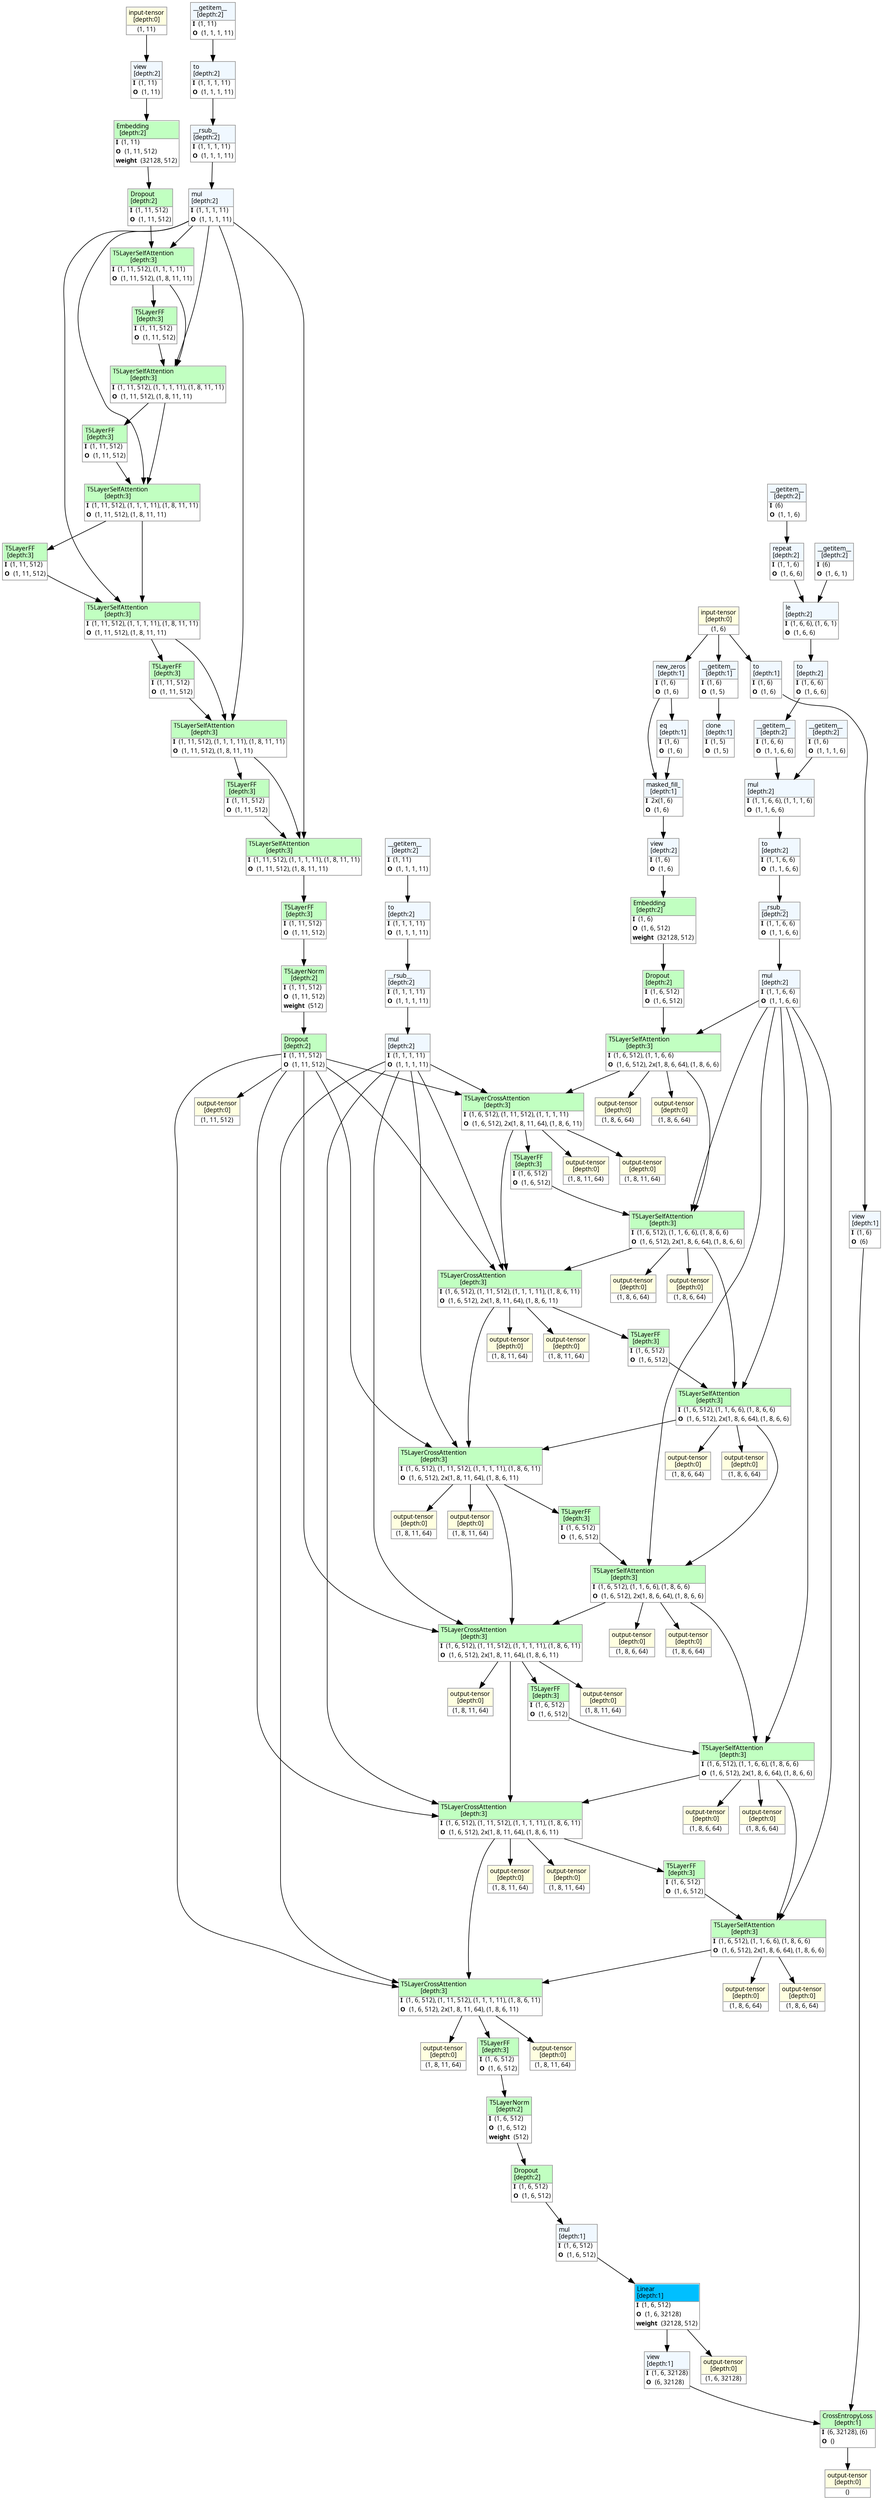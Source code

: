 strict digraph model {
	graph [ordering=in rankdir=TB size="70.2,70.2"]
	node [align=left color="#909090" fillcolor="#ffffff90" fontname="Linux libertine" fontsize=10 height=0.2 margin=0 ranksep=0.1 shape=plaintext style=filled]
	edge [fontsize=10]
	0 [label=<
                    <TABLE BORDER="1" CELLBORDER="0"
                    CELLSPACING="0" CELLPADDING="2">
                        <TR>
                            <TD BGCOLOR="lightyellow" ALIGN="LEFT"
                            BORDER="1" SIDES="B"
                            >input-tensor<BR ALIGN="LEFT"/>[depth:0]</TD>
                        </TR>
                        <TR>
                            <TD>(1, 11)</TD>
                        </TR>
                        
                    </TABLE>>]
	1 [label=<
                    <TABLE BORDER="1" CELLBORDER="0"
                    CELLSPACING="0" CELLPADDING="2">
                        <TR>
                            <TD BGCOLOR="lightyellow" ALIGN="LEFT"
                            BORDER="1" SIDES="B"
                            >input-tensor<BR ALIGN="LEFT"/>[depth:0]</TD>
                        </TR>
                        <TR>
                            <TD>(1, 6)</TD>
                        </TR>
                        
                    </TABLE>>]
	2 [label=<
                    <TABLE BORDER="1" CELLBORDER="0"
                    CELLSPACING="0" CELLPADDING="2">
                        <TR>
                            <TD BGCOLOR="aliceblue" ALIGN="LEFT"
                            BORDER="1" SIDES="B"
                            >view<BR ALIGN="LEFT"/>[depth:2]</TD>
                        </TR>
                        <TR>
                            <TD ALIGN="LEFT"><B>I</B> (1, 11)</TD>
                        </TR>
                        <TR>
                            <TD ALIGN="LEFT"><B>O</B> (1, 11)</TD>
                        </TR>
                        
                    </TABLE>>]
	3 [label=<
                    <TABLE BORDER="1" CELLBORDER="0"
                    CELLSPACING="0" CELLPADDING="2">
                        <TR>
                            <TD BGCOLOR="darkseagreen1" ALIGN="LEFT"
                            BORDER="1" SIDES="B"
                            >Embedding<BR ALIGN="LEFT"/>[depth:2]</TD>
                        </TR>
                        <TR>
                            <TD ALIGN="LEFT"><B>I</B> (1, 11)</TD>
                        </TR>
                        <TR>
                            <TD ALIGN="LEFT"><B>O</B> (1, 11, 512)</TD>
                        </TR>
                                        <TR>
                    <TD ALIGN="LEFT"><B>weight</B> (32128, 512)</TD>
                </TR>
                    </TABLE>>]
	4 [label=<
                    <TABLE BORDER="1" CELLBORDER="0"
                    CELLSPACING="0" CELLPADDING="2">
                        <TR>
                            <TD BGCOLOR="aliceblue" ALIGN="LEFT"
                            BORDER="1" SIDES="B"
                            >__getitem__<BR ALIGN="LEFT"/>[depth:2]</TD>
                        </TR>
                        <TR>
                            <TD ALIGN="LEFT"><B>I</B> (1, 11)</TD>
                        </TR>
                        <TR>
                            <TD ALIGN="LEFT"><B>O</B> (1, 1, 1, 11)</TD>
                        </TR>
                        
                    </TABLE>>]
	5 [label=<
                    <TABLE BORDER="1" CELLBORDER="0"
                    CELLSPACING="0" CELLPADDING="2">
                        <TR>
                            <TD BGCOLOR="aliceblue" ALIGN="LEFT"
                            BORDER="1" SIDES="B"
                            >to<BR ALIGN="LEFT"/>[depth:2]</TD>
                        </TR>
                        <TR>
                            <TD ALIGN="LEFT"><B>I</B> (1, 1, 1, 11)</TD>
                        </TR>
                        <TR>
                            <TD ALIGN="LEFT"><B>O</B> (1, 1, 1, 11)</TD>
                        </TR>
                        
                    </TABLE>>]
	6 [label=<
                    <TABLE BORDER="1" CELLBORDER="0"
                    CELLSPACING="0" CELLPADDING="2">
                        <TR>
                            <TD BGCOLOR="aliceblue" ALIGN="LEFT"
                            BORDER="1" SIDES="B"
                            >__rsub__<BR ALIGN="LEFT"/>[depth:2]</TD>
                        </TR>
                        <TR>
                            <TD ALIGN="LEFT"><B>I</B> (1, 1, 1, 11)</TD>
                        </TR>
                        <TR>
                            <TD ALIGN="LEFT"><B>O</B> (1, 1, 1, 11)</TD>
                        </TR>
                        
                    </TABLE>>]
	7 [label=<
                    <TABLE BORDER="1" CELLBORDER="0"
                    CELLSPACING="0" CELLPADDING="2">
                        <TR>
                            <TD BGCOLOR="aliceblue" ALIGN="LEFT"
                            BORDER="1" SIDES="B"
                            >mul<BR ALIGN="LEFT"/>[depth:2]</TD>
                        </TR>
                        <TR>
                            <TD ALIGN="LEFT"><B>I</B> (1, 1, 1, 11)</TD>
                        </TR>
                        <TR>
                            <TD ALIGN="LEFT"><B>O</B> (1, 1, 1, 11)</TD>
                        </TR>
                        
                    </TABLE>>]
	8 [label=<
                    <TABLE BORDER="1" CELLBORDER="0"
                    CELLSPACING="0" CELLPADDING="2">
                        <TR>
                            <TD BGCOLOR="darkseagreen1" ALIGN="LEFT"
                            BORDER="1" SIDES="B"
                            >Dropout<BR ALIGN="LEFT"/>[depth:2]</TD>
                        </TR>
                        <TR>
                            <TD ALIGN="LEFT"><B>I</B> (1, 11, 512)</TD>
                        </TR>
                        <TR>
                            <TD ALIGN="LEFT"><B>O</B> (1, 11, 512)</TD>
                        </TR>
                        
                    </TABLE>>]
	9 [label=<
                    <TABLE BORDER="1" CELLBORDER="0"
                    CELLSPACING="0" CELLPADDING="2">
                        <TR>
                            <TD BGCOLOR="darkseagreen1" ALIGN="LEFT"
                            BORDER="1" SIDES="B"
                            >T5LayerSelfAttention<BR ALIGN="LEFT"/>[depth:3]</TD>
                        </TR>
                        <TR>
                            <TD ALIGN="LEFT"><B>I</B> (1, 11, 512), (1, 1, 1, 11)</TD>
                        </TR>
                        <TR>
                            <TD ALIGN="LEFT"><B>O</B> (1, 11, 512), (1, 8, 11, 11)</TD>
                        </TR>
                        
                    </TABLE>>]
	10 [label=<
                    <TABLE BORDER="1" CELLBORDER="0"
                    CELLSPACING="0" CELLPADDING="2">
                        <TR>
                            <TD BGCOLOR="darkseagreen1" ALIGN="LEFT"
                            BORDER="1" SIDES="B"
                            >T5LayerFF<BR ALIGN="LEFT"/>[depth:3]</TD>
                        </TR>
                        <TR>
                            <TD ALIGN="LEFT"><B>I</B> (1, 11, 512)</TD>
                        </TR>
                        <TR>
                            <TD ALIGN="LEFT"><B>O</B> (1, 11, 512)</TD>
                        </TR>
                        
                    </TABLE>>]
	11 [label=<
                    <TABLE BORDER="1" CELLBORDER="0"
                    CELLSPACING="0" CELLPADDING="2">
                        <TR>
                            <TD BGCOLOR="darkseagreen1" ALIGN="LEFT"
                            BORDER="1" SIDES="B"
                            >T5LayerSelfAttention<BR ALIGN="LEFT"/>[depth:3]</TD>
                        </TR>
                        <TR>
                            <TD ALIGN="LEFT"><B>I</B> (1, 11, 512), (1, 1, 1, 11), (1, 8, 11, 11)</TD>
                        </TR>
                        <TR>
                            <TD ALIGN="LEFT"><B>O</B> (1, 11, 512), (1, 8, 11, 11)</TD>
                        </TR>
                        
                    </TABLE>>]
	12 [label=<
                    <TABLE BORDER="1" CELLBORDER="0"
                    CELLSPACING="0" CELLPADDING="2">
                        <TR>
                            <TD BGCOLOR="darkseagreen1" ALIGN="LEFT"
                            BORDER="1" SIDES="B"
                            >T5LayerFF<BR ALIGN="LEFT"/>[depth:3]</TD>
                        </TR>
                        <TR>
                            <TD ALIGN="LEFT"><B>I</B> (1, 11, 512)</TD>
                        </TR>
                        <TR>
                            <TD ALIGN="LEFT"><B>O</B> (1, 11, 512)</TD>
                        </TR>
                        
                    </TABLE>>]
	13 [label=<
                    <TABLE BORDER="1" CELLBORDER="0"
                    CELLSPACING="0" CELLPADDING="2">
                        <TR>
                            <TD BGCOLOR="darkseagreen1" ALIGN="LEFT"
                            BORDER="1" SIDES="B"
                            >T5LayerSelfAttention<BR ALIGN="LEFT"/>[depth:3]</TD>
                        </TR>
                        <TR>
                            <TD ALIGN="LEFT"><B>I</B> (1, 11, 512), (1, 1, 1, 11), (1, 8, 11, 11)</TD>
                        </TR>
                        <TR>
                            <TD ALIGN="LEFT"><B>O</B> (1, 11, 512), (1, 8, 11, 11)</TD>
                        </TR>
                        
                    </TABLE>>]
	14 [label=<
                    <TABLE BORDER="1" CELLBORDER="0"
                    CELLSPACING="0" CELLPADDING="2">
                        <TR>
                            <TD BGCOLOR="darkseagreen1" ALIGN="LEFT"
                            BORDER="1" SIDES="B"
                            >T5LayerFF<BR ALIGN="LEFT"/>[depth:3]</TD>
                        </TR>
                        <TR>
                            <TD ALIGN="LEFT"><B>I</B> (1, 11, 512)</TD>
                        </TR>
                        <TR>
                            <TD ALIGN="LEFT"><B>O</B> (1, 11, 512)</TD>
                        </TR>
                        
                    </TABLE>>]
	15 [label=<
                    <TABLE BORDER="1" CELLBORDER="0"
                    CELLSPACING="0" CELLPADDING="2">
                        <TR>
                            <TD BGCOLOR="darkseagreen1" ALIGN="LEFT"
                            BORDER="1" SIDES="B"
                            >T5LayerSelfAttention<BR ALIGN="LEFT"/>[depth:3]</TD>
                        </TR>
                        <TR>
                            <TD ALIGN="LEFT"><B>I</B> (1, 11, 512), (1, 1, 1, 11), (1, 8, 11, 11)</TD>
                        </TR>
                        <TR>
                            <TD ALIGN="LEFT"><B>O</B> (1, 11, 512), (1, 8, 11, 11)</TD>
                        </TR>
                        
                    </TABLE>>]
	16 [label=<
                    <TABLE BORDER="1" CELLBORDER="0"
                    CELLSPACING="0" CELLPADDING="2">
                        <TR>
                            <TD BGCOLOR="darkseagreen1" ALIGN="LEFT"
                            BORDER="1" SIDES="B"
                            >T5LayerFF<BR ALIGN="LEFT"/>[depth:3]</TD>
                        </TR>
                        <TR>
                            <TD ALIGN="LEFT"><B>I</B> (1, 11, 512)</TD>
                        </TR>
                        <TR>
                            <TD ALIGN="LEFT"><B>O</B> (1, 11, 512)</TD>
                        </TR>
                        
                    </TABLE>>]
	17 [label=<
                    <TABLE BORDER="1" CELLBORDER="0"
                    CELLSPACING="0" CELLPADDING="2">
                        <TR>
                            <TD BGCOLOR="darkseagreen1" ALIGN="LEFT"
                            BORDER="1" SIDES="B"
                            >T5LayerSelfAttention<BR ALIGN="LEFT"/>[depth:3]</TD>
                        </TR>
                        <TR>
                            <TD ALIGN="LEFT"><B>I</B> (1, 11, 512), (1, 1, 1, 11), (1, 8, 11, 11)</TD>
                        </TR>
                        <TR>
                            <TD ALIGN="LEFT"><B>O</B> (1, 11, 512), (1, 8, 11, 11)</TD>
                        </TR>
                        
                    </TABLE>>]
	18 [label=<
                    <TABLE BORDER="1" CELLBORDER="0"
                    CELLSPACING="0" CELLPADDING="2">
                        <TR>
                            <TD BGCOLOR="darkseagreen1" ALIGN="LEFT"
                            BORDER="1" SIDES="B"
                            >T5LayerFF<BR ALIGN="LEFT"/>[depth:3]</TD>
                        </TR>
                        <TR>
                            <TD ALIGN="LEFT"><B>I</B> (1, 11, 512)</TD>
                        </TR>
                        <TR>
                            <TD ALIGN="LEFT"><B>O</B> (1, 11, 512)</TD>
                        </TR>
                        
                    </TABLE>>]
	19 [label=<
                    <TABLE BORDER="1" CELLBORDER="0"
                    CELLSPACING="0" CELLPADDING="2">
                        <TR>
                            <TD BGCOLOR="darkseagreen1" ALIGN="LEFT"
                            BORDER="1" SIDES="B"
                            >T5LayerSelfAttention<BR ALIGN="LEFT"/>[depth:3]</TD>
                        </TR>
                        <TR>
                            <TD ALIGN="LEFT"><B>I</B> (1, 11, 512), (1, 1, 1, 11), (1, 8, 11, 11)</TD>
                        </TR>
                        <TR>
                            <TD ALIGN="LEFT"><B>O</B> (1, 11, 512), (1, 8, 11, 11)</TD>
                        </TR>
                        
                    </TABLE>>]
	20 [label=<
                    <TABLE BORDER="1" CELLBORDER="0"
                    CELLSPACING="0" CELLPADDING="2">
                        <TR>
                            <TD BGCOLOR="darkseagreen1" ALIGN="LEFT"
                            BORDER="1" SIDES="B"
                            >T5LayerFF<BR ALIGN="LEFT"/>[depth:3]</TD>
                        </TR>
                        <TR>
                            <TD ALIGN="LEFT"><B>I</B> (1, 11, 512)</TD>
                        </TR>
                        <TR>
                            <TD ALIGN="LEFT"><B>O</B> (1, 11, 512)</TD>
                        </TR>
                        
                    </TABLE>>]
	21 [label=<
                    <TABLE BORDER="1" CELLBORDER="0"
                    CELLSPACING="0" CELLPADDING="2">
                        <TR>
                            <TD BGCOLOR="darkseagreen1" ALIGN="LEFT"
                            BORDER="1" SIDES="B"
                            >T5LayerNorm<BR ALIGN="LEFT"/>[depth:2]</TD>
                        </TR>
                        <TR>
                            <TD ALIGN="LEFT"><B>I</B> (1, 11, 512)</TD>
                        </TR>
                        <TR>
                            <TD ALIGN="LEFT"><B>O</B> (1, 11, 512)</TD>
                        </TR>
                                        <TR>
                    <TD ALIGN="LEFT"><B>weight</B> (512)</TD>
                </TR>
                    </TABLE>>]
	22 [label=<
                    <TABLE BORDER="1" CELLBORDER="0"
                    CELLSPACING="0" CELLPADDING="2">
                        <TR>
                            <TD BGCOLOR="darkseagreen1" ALIGN="LEFT"
                            BORDER="1" SIDES="B"
                            >Dropout<BR ALIGN="LEFT"/>[depth:2]</TD>
                        </TR>
                        <TR>
                            <TD ALIGN="LEFT"><B>I</B> (1, 11, 512)</TD>
                        </TR>
                        <TR>
                            <TD ALIGN="LEFT"><B>O</B> (1, 11, 512)</TD>
                        </TR>
                        
                    </TABLE>>]
	23 [label=<
                    <TABLE BORDER="1" CELLBORDER="0"
                    CELLSPACING="0" CELLPADDING="2">
                        <TR>
                            <TD BGCOLOR="aliceblue" ALIGN="LEFT"
                            BORDER="1" SIDES="B"
                            >new_zeros<BR ALIGN="LEFT"/>[depth:1]</TD>
                        </TR>
                        <TR>
                            <TD ALIGN="LEFT"><B>I</B> (1, 6)</TD>
                        </TR>
                        <TR>
                            <TD ALIGN="LEFT"><B>O</B> (1, 6)</TD>
                        </TR>
                        
                    </TABLE>>]
	24 [label=<
                    <TABLE BORDER="1" CELLBORDER="0"
                    CELLSPACING="0" CELLPADDING="2">
                        <TR>
                            <TD BGCOLOR="aliceblue" ALIGN="LEFT"
                            BORDER="1" SIDES="B"
                            >__getitem__<BR ALIGN="LEFT"/>[depth:1]</TD>
                        </TR>
                        <TR>
                            <TD ALIGN="LEFT"><B>I</B> (1, 6)</TD>
                        </TR>
                        <TR>
                            <TD ALIGN="LEFT"><B>O</B> (1, 5)</TD>
                        </TR>
                        
                    </TABLE>>]
	25 [label=<
                    <TABLE BORDER="1" CELLBORDER="0"
                    CELLSPACING="0" CELLPADDING="2">
                        <TR>
                            <TD BGCOLOR="aliceblue" ALIGN="LEFT"
                            BORDER="1" SIDES="B"
                            >clone<BR ALIGN="LEFT"/>[depth:1]</TD>
                        </TR>
                        <TR>
                            <TD ALIGN="LEFT"><B>I</B> (1, 5)</TD>
                        </TR>
                        <TR>
                            <TD ALIGN="LEFT"><B>O</B> (1, 5)</TD>
                        </TR>
                        
                    </TABLE>>]
	26 [label=<
                    <TABLE BORDER="1" CELLBORDER="0"
                    CELLSPACING="0" CELLPADDING="2">
                        <TR>
                            <TD BGCOLOR="aliceblue" ALIGN="LEFT"
                            BORDER="1" SIDES="B"
                            >eq<BR ALIGN="LEFT"/>[depth:1]</TD>
                        </TR>
                        <TR>
                            <TD ALIGN="LEFT"><B>I</B> (1, 6)</TD>
                        </TR>
                        <TR>
                            <TD ALIGN="LEFT"><B>O</B> (1, 6)</TD>
                        </TR>
                        
                    </TABLE>>]
	27 [label=<
                    <TABLE BORDER="1" CELLBORDER="0"
                    CELLSPACING="0" CELLPADDING="2">
                        <TR>
                            <TD BGCOLOR="aliceblue" ALIGN="LEFT"
                            BORDER="1" SIDES="B"
                            >masked_fill_<BR ALIGN="LEFT"/>[depth:1]</TD>
                        </TR>
                        <TR>
                            <TD ALIGN="LEFT"><B>I</B> 2x(1, 6)</TD>
                        </TR>
                        <TR>
                            <TD ALIGN="LEFT"><B>O</B> (1, 6)</TD>
                        </TR>
                        
                    </TABLE>>]
	28 [label=<
                    <TABLE BORDER="1" CELLBORDER="0"
                    CELLSPACING="0" CELLPADDING="2">
                        <TR>
                            <TD BGCOLOR="aliceblue" ALIGN="LEFT"
                            BORDER="1" SIDES="B"
                            >view<BR ALIGN="LEFT"/>[depth:2]</TD>
                        </TR>
                        <TR>
                            <TD ALIGN="LEFT"><B>I</B> (1, 6)</TD>
                        </TR>
                        <TR>
                            <TD ALIGN="LEFT"><B>O</B> (1, 6)</TD>
                        </TR>
                        
                    </TABLE>>]
	29 [label=<
                    <TABLE BORDER="1" CELLBORDER="0"
                    CELLSPACING="0" CELLPADDING="2">
                        <TR>
                            <TD BGCOLOR="darkseagreen1" ALIGN="LEFT"
                            BORDER="1" SIDES="B"
                            >Embedding<BR ALIGN="LEFT"/>[depth:2]</TD>
                        </TR>
                        <TR>
                            <TD ALIGN="LEFT"><B>I</B> (1, 6)</TD>
                        </TR>
                        <TR>
                            <TD ALIGN="LEFT"><B>O</B> (1, 6, 512)</TD>
                        </TR>
                                        <TR>
                    <TD ALIGN="LEFT"><B>weight</B> (32128, 512)</TD>
                </TR>
                    </TABLE>>]
	30 [label=<
                    <TABLE BORDER="1" CELLBORDER="0"
                    CELLSPACING="0" CELLPADDING="2">
                        <TR>
                            <TD BGCOLOR="aliceblue" ALIGN="LEFT"
                            BORDER="1" SIDES="B"
                            >__getitem__<BR ALIGN="LEFT"/>[depth:2]</TD>
                        </TR>
                        <TR>
                            <TD ALIGN="LEFT"><B>I</B> (6)</TD>
                        </TR>
                        <TR>
                            <TD ALIGN="LEFT"><B>O</B> (1, 1, 6)</TD>
                        </TR>
                        
                    </TABLE>>]
	31 [label=<
                    <TABLE BORDER="1" CELLBORDER="0"
                    CELLSPACING="0" CELLPADDING="2">
                        <TR>
                            <TD BGCOLOR="aliceblue" ALIGN="LEFT"
                            BORDER="1" SIDES="B"
                            >repeat<BR ALIGN="LEFT"/>[depth:2]</TD>
                        </TR>
                        <TR>
                            <TD ALIGN="LEFT"><B>I</B> (1, 1, 6)</TD>
                        </TR>
                        <TR>
                            <TD ALIGN="LEFT"><B>O</B> (1, 6, 6)</TD>
                        </TR>
                        
                    </TABLE>>]
	32 [label=<
                    <TABLE BORDER="1" CELLBORDER="0"
                    CELLSPACING="0" CELLPADDING="2">
                        <TR>
                            <TD BGCOLOR="aliceblue" ALIGN="LEFT"
                            BORDER="1" SIDES="B"
                            >__getitem__<BR ALIGN="LEFT"/>[depth:2]</TD>
                        </TR>
                        <TR>
                            <TD ALIGN="LEFT"><B>I</B> (6)</TD>
                        </TR>
                        <TR>
                            <TD ALIGN="LEFT"><B>O</B> (1, 6, 1)</TD>
                        </TR>
                        
                    </TABLE>>]
	33 [label=<
                    <TABLE BORDER="1" CELLBORDER="0"
                    CELLSPACING="0" CELLPADDING="2">
                        <TR>
                            <TD BGCOLOR="aliceblue" ALIGN="LEFT"
                            BORDER="1" SIDES="B"
                            >le<BR ALIGN="LEFT"/>[depth:2]</TD>
                        </TR>
                        <TR>
                            <TD ALIGN="LEFT"><B>I</B> (1, 6, 6), (1, 6, 1)</TD>
                        </TR>
                        <TR>
                            <TD ALIGN="LEFT"><B>O</B> (1, 6, 6)</TD>
                        </TR>
                        
                    </TABLE>>]
	34 [label=<
                    <TABLE BORDER="1" CELLBORDER="0"
                    CELLSPACING="0" CELLPADDING="2">
                        <TR>
                            <TD BGCOLOR="aliceblue" ALIGN="LEFT"
                            BORDER="1" SIDES="B"
                            >to<BR ALIGN="LEFT"/>[depth:2]</TD>
                        </TR>
                        <TR>
                            <TD ALIGN="LEFT"><B>I</B> (1, 6, 6)</TD>
                        </TR>
                        <TR>
                            <TD ALIGN="LEFT"><B>O</B> (1, 6, 6)</TD>
                        </TR>
                        
                    </TABLE>>]
	35 [label=<
                    <TABLE BORDER="1" CELLBORDER="0"
                    CELLSPACING="0" CELLPADDING="2">
                        <TR>
                            <TD BGCOLOR="aliceblue" ALIGN="LEFT"
                            BORDER="1" SIDES="B"
                            >__getitem__<BR ALIGN="LEFT"/>[depth:2]</TD>
                        </TR>
                        <TR>
                            <TD ALIGN="LEFT"><B>I</B> (1, 6, 6)</TD>
                        </TR>
                        <TR>
                            <TD ALIGN="LEFT"><B>O</B> (1, 1, 6, 6)</TD>
                        </TR>
                        
                    </TABLE>>]
	36 [label=<
                    <TABLE BORDER="1" CELLBORDER="0"
                    CELLSPACING="0" CELLPADDING="2">
                        <TR>
                            <TD BGCOLOR="aliceblue" ALIGN="LEFT"
                            BORDER="1" SIDES="B"
                            >__getitem__<BR ALIGN="LEFT"/>[depth:2]</TD>
                        </TR>
                        <TR>
                            <TD ALIGN="LEFT"><B>I</B> (1, 6)</TD>
                        </TR>
                        <TR>
                            <TD ALIGN="LEFT"><B>O</B> (1, 1, 1, 6)</TD>
                        </TR>
                        
                    </TABLE>>]
	37 [label=<
                    <TABLE BORDER="1" CELLBORDER="0"
                    CELLSPACING="0" CELLPADDING="2">
                        <TR>
                            <TD BGCOLOR="aliceblue" ALIGN="LEFT"
                            BORDER="1" SIDES="B"
                            >mul<BR ALIGN="LEFT"/>[depth:2]</TD>
                        </TR>
                        <TR>
                            <TD ALIGN="LEFT"><B>I</B> (1, 1, 6, 6), (1, 1, 1, 6)</TD>
                        </TR>
                        <TR>
                            <TD ALIGN="LEFT"><B>O</B> (1, 1, 6, 6)</TD>
                        </TR>
                        
                    </TABLE>>]
	38 [label=<
                    <TABLE BORDER="1" CELLBORDER="0"
                    CELLSPACING="0" CELLPADDING="2">
                        <TR>
                            <TD BGCOLOR="aliceblue" ALIGN="LEFT"
                            BORDER="1" SIDES="B"
                            >to<BR ALIGN="LEFT"/>[depth:2]</TD>
                        </TR>
                        <TR>
                            <TD ALIGN="LEFT"><B>I</B> (1, 1, 6, 6)</TD>
                        </TR>
                        <TR>
                            <TD ALIGN="LEFT"><B>O</B> (1, 1, 6, 6)</TD>
                        </TR>
                        
                    </TABLE>>]
	39 [label=<
                    <TABLE BORDER="1" CELLBORDER="0"
                    CELLSPACING="0" CELLPADDING="2">
                        <TR>
                            <TD BGCOLOR="aliceblue" ALIGN="LEFT"
                            BORDER="1" SIDES="B"
                            >__rsub__<BR ALIGN="LEFT"/>[depth:2]</TD>
                        </TR>
                        <TR>
                            <TD ALIGN="LEFT"><B>I</B> (1, 1, 6, 6)</TD>
                        </TR>
                        <TR>
                            <TD ALIGN="LEFT"><B>O</B> (1, 1, 6, 6)</TD>
                        </TR>
                        
                    </TABLE>>]
	40 [label=<
                    <TABLE BORDER="1" CELLBORDER="0"
                    CELLSPACING="0" CELLPADDING="2">
                        <TR>
                            <TD BGCOLOR="aliceblue" ALIGN="LEFT"
                            BORDER="1" SIDES="B"
                            >mul<BR ALIGN="LEFT"/>[depth:2]</TD>
                        </TR>
                        <TR>
                            <TD ALIGN="LEFT"><B>I</B> (1, 1, 6, 6)</TD>
                        </TR>
                        <TR>
                            <TD ALIGN="LEFT"><B>O</B> (1, 1, 6, 6)</TD>
                        </TR>
                        
                    </TABLE>>]
	41 [label=<
                    <TABLE BORDER="1" CELLBORDER="0"
                    CELLSPACING="0" CELLPADDING="2">
                        <TR>
                            <TD BGCOLOR="aliceblue" ALIGN="LEFT"
                            BORDER="1" SIDES="B"
                            >__getitem__<BR ALIGN="LEFT"/>[depth:2]</TD>
                        </TR>
                        <TR>
                            <TD ALIGN="LEFT"><B>I</B> (1, 11)</TD>
                        </TR>
                        <TR>
                            <TD ALIGN="LEFT"><B>O</B> (1, 1, 1, 11)</TD>
                        </TR>
                        
                    </TABLE>>]
	42 [label=<
                    <TABLE BORDER="1" CELLBORDER="0"
                    CELLSPACING="0" CELLPADDING="2">
                        <TR>
                            <TD BGCOLOR="aliceblue" ALIGN="LEFT"
                            BORDER="1" SIDES="B"
                            >to<BR ALIGN="LEFT"/>[depth:2]</TD>
                        </TR>
                        <TR>
                            <TD ALIGN="LEFT"><B>I</B> (1, 1, 1, 11)</TD>
                        </TR>
                        <TR>
                            <TD ALIGN="LEFT"><B>O</B> (1, 1, 1, 11)</TD>
                        </TR>
                        
                    </TABLE>>]
	43 [label=<
                    <TABLE BORDER="1" CELLBORDER="0"
                    CELLSPACING="0" CELLPADDING="2">
                        <TR>
                            <TD BGCOLOR="aliceblue" ALIGN="LEFT"
                            BORDER="1" SIDES="B"
                            >__rsub__<BR ALIGN="LEFT"/>[depth:2]</TD>
                        </TR>
                        <TR>
                            <TD ALIGN="LEFT"><B>I</B> (1, 1, 1, 11)</TD>
                        </TR>
                        <TR>
                            <TD ALIGN="LEFT"><B>O</B> (1, 1, 1, 11)</TD>
                        </TR>
                        
                    </TABLE>>]
	44 [label=<
                    <TABLE BORDER="1" CELLBORDER="0"
                    CELLSPACING="0" CELLPADDING="2">
                        <TR>
                            <TD BGCOLOR="aliceblue" ALIGN="LEFT"
                            BORDER="1" SIDES="B"
                            >mul<BR ALIGN="LEFT"/>[depth:2]</TD>
                        </TR>
                        <TR>
                            <TD ALIGN="LEFT"><B>I</B> (1, 1, 1, 11)</TD>
                        </TR>
                        <TR>
                            <TD ALIGN="LEFT"><B>O</B> (1, 1, 1, 11)</TD>
                        </TR>
                        
                    </TABLE>>]
	45 [label=<
                    <TABLE BORDER="1" CELLBORDER="0"
                    CELLSPACING="0" CELLPADDING="2">
                        <TR>
                            <TD BGCOLOR="darkseagreen1" ALIGN="LEFT"
                            BORDER="1" SIDES="B"
                            >Dropout<BR ALIGN="LEFT"/>[depth:2]</TD>
                        </TR>
                        <TR>
                            <TD ALIGN="LEFT"><B>I</B> (1, 6, 512)</TD>
                        </TR>
                        <TR>
                            <TD ALIGN="LEFT"><B>O</B> (1, 6, 512)</TD>
                        </TR>
                        
                    </TABLE>>]
	46 [label=<
                    <TABLE BORDER="1" CELLBORDER="0"
                    CELLSPACING="0" CELLPADDING="2">
                        <TR>
                            <TD BGCOLOR="darkseagreen1" ALIGN="LEFT"
                            BORDER="1" SIDES="B"
                            >T5LayerSelfAttention<BR ALIGN="LEFT"/>[depth:3]</TD>
                        </TR>
                        <TR>
                            <TD ALIGN="LEFT"><B>I</B> (1, 6, 512), (1, 1, 6, 6)</TD>
                        </TR>
                        <TR>
                            <TD ALIGN="LEFT"><B>O</B> (1, 6, 512), 2x(1, 8, 6, 64), (1, 8, 6, 6)</TD>
                        </TR>
                        
                    </TABLE>>]
	47 [label=<
                    <TABLE BORDER="1" CELLBORDER="0"
                    CELLSPACING="0" CELLPADDING="2">
                        <TR>
                            <TD BGCOLOR="lightyellow" ALIGN="LEFT"
                            BORDER="1" SIDES="B"
                            >output-tensor<BR ALIGN="LEFT"/>[depth:0]</TD>
                        </TR>
                        <TR>
                            <TD>(1, 8, 6, 64)</TD>
                        </TR>
                        
                    </TABLE>>]
	48 [label=<
                    <TABLE BORDER="1" CELLBORDER="0"
                    CELLSPACING="0" CELLPADDING="2">
                        <TR>
                            <TD BGCOLOR="lightyellow" ALIGN="LEFT"
                            BORDER="1" SIDES="B"
                            >output-tensor<BR ALIGN="LEFT"/>[depth:0]</TD>
                        </TR>
                        <TR>
                            <TD>(1, 8, 6, 64)</TD>
                        </TR>
                        
                    </TABLE>>]
	49 [label=<
                    <TABLE BORDER="1" CELLBORDER="0"
                    CELLSPACING="0" CELLPADDING="2">
                        <TR>
                            <TD BGCOLOR="darkseagreen1" ALIGN="LEFT"
                            BORDER="1" SIDES="B"
                            >T5LayerCrossAttention<BR ALIGN="LEFT"/>[depth:3]</TD>
                        </TR>
                        <TR>
                            <TD ALIGN="LEFT"><B>I</B> (1, 6, 512), (1, 11, 512), (1, 1, 1, 11)</TD>
                        </TR>
                        <TR>
                            <TD ALIGN="LEFT"><B>O</B> (1, 6, 512), 2x(1, 8, 11, 64), (1, 8, 6, 11)</TD>
                        </TR>
                        
                    </TABLE>>]
	50 [label=<
                    <TABLE BORDER="1" CELLBORDER="0"
                    CELLSPACING="0" CELLPADDING="2">
                        <TR>
                            <TD BGCOLOR="lightyellow" ALIGN="LEFT"
                            BORDER="1" SIDES="B"
                            >output-tensor<BR ALIGN="LEFT"/>[depth:0]</TD>
                        </TR>
                        <TR>
                            <TD>(1, 8, 11, 64)</TD>
                        </TR>
                        
                    </TABLE>>]
	51 [label=<
                    <TABLE BORDER="1" CELLBORDER="0"
                    CELLSPACING="0" CELLPADDING="2">
                        <TR>
                            <TD BGCOLOR="lightyellow" ALIGN="LEFT"
                            BORDER="1" SIDES="B"
                            >output-tensor<BR ALIGN="LEFT"/>[depth:0]</TD>
                        </TR>
                        <TR>
                            <TD>(1, 8, 11, 64)</TD>
                        </TR>
                        
                    </TABLE>>]
	52 [label=<
                    <TABLE BORDER="1" CELLBORDER="0"
                    CELLSPACING="0" CELLPADDING="2">
                        <TR>
                            <TD BGCOLOR="darkseagreen1" ALIGN="LEFT"
                            BORDER="1" SIDES="B"
                            >T5LayerFF<BR ALIGN="LEFT"/>[depth:3]</TD>
                        </TR>
                        <TR>
                            <TD ALIGN="LEFT"><B>I</B> (1, 6, 512)</TD>
                        </TR>
                        <TR>
                            <TD ALIGN="LEFT"><B>O</B> (1, 6, 512)</TD>
                        </TR>
                        
                    </TABLE>>]
	53 [label=<
                    <TABLE BORDER="1" CELLBORDER="0"
                    CELLSPACING="0" CELLPADDING="2">
                        <TR>
                            <TD BGCOLOR="darkseagreen1" ALIGN="LEFT"
                            BORDER="1" SIDES="B"
                            >T5LayerSelfAttention<BR ALIGN="LEFT"/>[depth:3]</TD>
                        </TR>
                        <TR>
                            <TD ALIGN="LEFT"><B>I</B> (1, 6, 512), (1, 1, 6, 6), (1, 8, 6, 6)</TD>
                        </TR>
                        <TR>
                            <TD ALIGN="LEFT"><B>O</B> (1, 6, 512), 2x(1, 8, 6, 64), (1, 8, 6, 6)</TD>
                        </TR>
                        
                    </TABLE>>]
	54 [label=<
                    <TABLE BORDER="1" CELLBORDER="0"
                    CELLSPACING="0" CELLPADDING="2">
                        <TR>
                            <TD BGCOLOR="lightyellow" ALIGN="LEFT"
                            BORDER="1" SIDES="B"
                            >output-tensor<BR ALIGN="LEFT"/>[depth:0]</TD>
                        </TR>
                        <TR>
                            <TD>(1, 8, 6, 64)</TD>
                        </TR>
                        
                    </TABLE>>]
	55 [label=<
                    <TABLE BORDER="1" CELLBORDER="0"
                    CELLSPACING="0" CELLPADDING="2">
                        <TR>
                            <TD BGCOLOR="lightyellow" ALIGN="LEFT"
                            BORDER="1" SIDES="B"
                            >output-tensor<BR ALIGN="LEFT"/>[depth:0]</TD>
                        </TR>
                        <TR>
                            <TD>(1, 8, 6, 64)</TD>
                        </TR>
                        
                    </TABLE>>]
	56 [label=<
                    <TABLE BORDER="1" CELLBORDER="0"
                    CELLSPACING="0" CELLPADDING="2">
                        <TR>
                            <TD BGCOLOR="darkseagreen1" ALIGN="LEFT"
                            BORDER="1" SIDES="B"
                            >T5LayerCrossAttention<BR ALIGN="LEFT"/>[depth:3]</TD>
                        </TR>
                        <TR>
                            <TD ALIGN="LEFT"><B>I</B> (1, 6, 512), (1, 11, 512), (1, 1, 1, 11), (1, 8, 6, 11)</TD>
                        </TR>
                        <TR>
                            <TD ALIGN="LEFT"><B>O</B> (1, 6, 512), 2x(1, 8, 11, 64), (1, 8, 6, 11)</TD>
                        </TR>
                        
                    </TABLE>>]
	57 [label=<
                    <TABLE BORDER="1" CELLBORDER="0"
                    CELLSPACING="0" CELLPADDING="2">
                        <TR>
                            <TD BGCOLOR="lightyellow" ALIGN="LEFT"
                            BORDER="1" SIDES="B"
                            >output-tensor<BR ALIGN="LEFT"/>[depth:0]</TD>
                        </TR>
                        <TR>
                            <TD>(1, 8, 11, 64)</TD>
                        </TR>
                        
                    </TABLE>>]
	58 [label=<
                    <TABLE BORDER="1" CELLBORDER="0"
                    CELLSPACING="0" CELLPADDING="2">
                        <TR>
                            <TD BGCOLOR="lightyellow" ALIGN="LEFT"
                            BORDER="1" SIDES="B"
                            >output-tensor<BR ALIGN="LEFT"/>[depth:0]</TD>
                        </TR>
                        <TR>
                            <TD>(1, 8, 11, 64)</TD>
                        </TR>
                        
                    </TABLE>>]
	59 [label=<
                    <TABLE BORDER="1" CELLBORDER="0"
                    CELLSPACING="0" CELLPADDING="2">
                        <TR>
                            <TD BGCOLOR="darkseagreen1" ALIGN="LEFT"
                            BORDER="1" SIDES="B"
                            >T5LayerFF<BR ALIGN="LEFT"/>[depth:3]</TD>
                        </TR>
                        <TR>
                            <TD ALIGN="LEFT"><B>I</B> (1, 6, 512)</TD>
                        </TR>
                        <TR>
                            <TD ALIGN="LEFT"><B>O</B> (1, 6, 512)</TD>
                        </TR>
                        
                    </TABLE>>]
	60 [label=<
                    <TABLE BORDER="1" CELLBORDER="0"
                    CELLSPACING="0" CELLPADDING="2">
                        <TR>
                            <TD BGCOLOR="darkseagreen1" ALIGN="LEFT"
                            BORDER="1" SIDES="B"
                            >T5LayerSelfAttention<BR ALIGN="LEFT"/>[depth:3]</TD>
                        </TR>
                        <TR>
                            <TD ALIGN="LEFT"><B>I</B> (1, 6, 512), (1, 1, 6, 6), (1, 8, 6, 6)</TD>
                        </TR>
                        <TR>
                            <TD ALIGN="LEFT"><B>O</B> (1, 6, 512), 2x(1, 8, 6, 64), (1, 8, 6, 6)</TD>
                        </TR>
                        
                    </TABLE>>]
	61 [label=<
                    <TABLE BORDER="1" CELLBORDER="0"
                    CELLSPACING="0" CELLPADDING="2">
                        <TR>
                            <TD BGCOLOR="lightyellow" ALIGN="LEFT"
                            BORDER="1" SIDES="B"
                            >output-tensor<BR ALIGN="LEFT"/>[depth:0]</TD>
                        </TR>
                        <TR>
                            <TD>(1, 8, 6, 64)</TD>
                        </TR>
                        
                    </TABLE>>]
	62 [label=<
                    <TABLE BORDER="1" CELLBORDER="0"
                    CELLSPACING="0" CELLPADDING="2">
                        <TR>
                            <TD BGCOLOR="lightyellow" ALIGN="LEFT"
                            BORDER="1" SIDES="B"
                            >output-tensor<BR ALIGN="LEFT"/>[depth:0]</TD>
                        </TR>
                        <TR>
                            <TD>(1, 8, 6, 64)</TD>
                        </TR>
                        
                    </TABLE>>]
	63 [label=<
                    <TABLE BORDER="1" CELLBORDER="0"
                    CELLSPACING="0" CELLPADDING="2">
                        <TR>
                            <TD BGCOLOR="darkseagreen1" ALIGN="LEFT"
                            BORDER="1" SIDES="B"
                            >T5LayerCrossAttention<BR ALIGN="LEFT"/>[depth:3]</TD>
                        </TR>
                        <TR>
                            <TD ALIGN="LEFT"><B>I</B> (1, 6, 512), (1, 11, 512), (1, 1, 1, 11), (1, 8, 6, 11)</TD>
                        </TR>
                        <TR>
                            <TD ALIGN="LEFT"><B>O</B> (1, 6, 512), 2x(1, 8, 11, 64), (1, 8, 6, 11)</TD>
                        </TR>
                        
                    </TABLE>>]
	64 [label=<
                    <TABLE BORDER="1" CELLBORDER="0"
                    CELLSPACING="0" CELLPADDING="2">
                        <TR>
                            <TD BGCOLOR="lightyellow" ALIGN="LEFT"
                            BORDER="1" SIDES="B"
                            >output-tensor<BR ALIGN="LEFT"/>[depth:0]</TD>
                        </TR>
                        <TR>
                            <TD>(1, 8, 11, 64)</TD>
                        </TR>
                        
                    </TABLE>>]
	65 [label=<
                    <TABLE BORDER="1" CELLBORDER="0"
                    CELLSPACING="0" CELLPADDING="2">
                        <TR>
                            <TD BGCOLOR="lightyellow" ALIGN="LEFT"
                            BORDER="1" SIDES="B"
                            >output-tensor<BR ALIGN="LEFT"/>[depth:0]</TD>
                        </TR>
                        <TR>
                            <TD>(1, 8, 11, 64)</TD>
                        </TR>
                        
                    </TABLE>>]
	66 [label=<
                    <TABLE BORDER="1" CELLBORDER="0"
                    CELLSPACING="0" CELLPADDING="2">
                        <TR>
                            <TD BGCOLOR="darkseagreen1" ALIGN="LEFT"
                            BORDER="1" SIDES="B"
                            >T5LayerFF<BR ALIGN="LEFT"/>[depth:3]</TD>
                        </TR>
                        <TR>
                            <TD ALIGN="LEFT"><B>I</B> (1, 6, 512)</TD>
                        </TR>
                        <TR>
                            <TD ALIGN="LEFT"><B>O</B> (1, 6, 512)</TD>
                        </TR>
                        
                    </TABLE>>]
	67 [label=<
                    <TABLE BORDER="1" CELLBORDER="0"
                    CELLSPACING="0" CELLPADDING="2">
                        <TR>
                            <TD BGCOLOR="darkseagreen1" ALIGN="LEFT"
                            BORDER="1" SIDES="B"
                            >T5LayerSelfAttention<BR ALIGN="LEFT"/>[depth:3]</TD>
                        </TR>
                        <TR>
                            <TD ALIGN="LEFT"><B>I</B> (1, 6, 512), (1, 1, 6, 6), (1, 8, 6, 6)</TD>
                        </TR>
                        <TR>
                            <TD ALIGN="LEFT"><B>O</B> (1, 6, 512), 2x(1, 8, 6, 64), (1, 8, 6, 6)</TD>
                        </TR>
                        
                    </TABLE>>]
	68 [label=<
                    <TABLE BORDER="1" CELLBORDER="0"
                    CELLSPACING="0" CELLPADDING="2">
                        <TR>
                            <TD BGCOLOR="lightyellow" ALIGN="LEFT"
                            BORDER="1" SIDES="B"
                            >output-tensor<BR ALIGN="LEFT"/>[depth:0]</TD>
                        </TR>
                        <TR>
                            <TD>(1, 8, 6, 64)</TD>
                        </TR>
                        
                    </TABLE>>]
	69 [label=<
                    <TABLE BORDER="1" CELLBORDER="0"
                    CELLSPACING="0" CELLPADDING="2">
                        <TR>
                            <TD BGCOLOR="lightyellow" ALIGN="LEFT"
                            BORDER="1" SIDES="B"
                            >output-tensor<BR ALIGN="LEFT"/>[depth:0]</TD>
                        </TR>
                        <TR>
                            <TD>(1, 8, 6, 64)</TD>
                        </TR>
                        
                    </TABLE>>]
	70 [label=<
                    <TABLE BORDER="1" CELLBORDER="0"
                    CELLSPACING="0" CELLPADDING="2">
                        <TR>
                            <TD BGCOLOR="darkseagreen1" ALIGN="LEFT"
                            BORDER="1" SIDES="B"
                            >T5LayerCrossAttention<BR ALIGN="LEFT"/>[depth:3]</TD>
                        </TR>
                        <TR>
                            <TD ALIGN="LEFT"><B>I</B> (1, 6, 512), (1, 11, 512), (1, 1, 1, 11), (1, 8, 6, 11)</TD>
                        </TR>
                        <TR>
                            <TD ALIGN="LEFT"><B>O</B> (1, 6, 512), 2x(1, 8, 11, 64), (1, 8, 6, 11)</TD>
                        </TR>
                        
                    </TABLE>>]
	71 [label=<
                    <TABLE BORDER="1" CELLBORDER="0"
                    CELLSPACING="0" CELLPADDING="2">
                        <TR>
                            <TD BGCOLOR="lightyellow" ALIGN="LEFT"
                            BORDER="1" SIDES="B"
                            >output-tensor<BR ALIGN="LEFT"/>[depth:0]</TD>
                        </TR>
                        <TR>
                            <TD>(1, 8, 11, 64)</TD>
                        </TR>
                        
                    </TABLE>>]
	72 [label=<
                    <TABLE BORDER="1" CELLBORDER="0"
                    CELLSPACING="0" CELLPADDING="2">
                        <TR>
                            <TD BGCOLOR="lightyellow" ALIGN="LEFT"
                            BORDER="1" SIDES="B"
                            >output-tensor<BR ALIGN="LEFT"/>[depth:0]</TD>
                        </TR>
                        <TR>
                            <TD>(1, 8, 11, 64)</TD>
                        </TR>
                        
                    </TABLE>>]
	73 [label=<
                    <TABLE BORDER="1" CELLBORDER="0"
                    CELLSPACING="0" CELLPADDING="2">
                        <TR>
                            <TD BGCOLOR="darkseagreen1" ALIGN="LEFT"
                            BORDER="1" SIDES="B"
                            >T5LayerFF<BR ALIGN="LEFT"/>[depth:3]</TD>
                        </TR>
                        <TR>
                            <TD ALIGN="LEFT"><B>I</B> (1, 6, 512)</TD>
                        </TR>
                        <TR>
                            <TD ALIGN="LEFT"><B>O</B> (1, 6, 512)</TD>
                        </TR>
                        
                    </TABLE>>]
	74 [label=<
                    <TABLE BORDER="1" CELLBORDER="0"
                    CELLSPACING="0" CELLPADDING="2">
                        <TR>
                            <TD BGCOLOR="darkseagreen1" ALIGN="LEFT"
                            BORDER="1" SIDES="B"
                            >T5LayerSelfAttention<BR ALIGN="LEFT"/>[depth:3]</TD>
                        </TR>
                        <TR>
                            <TD ALIGN="LEFT"><B>I</B> (1, 6, 512), (1, 1, 6, 6), (1, 8, 6, 6)</TD>
                        </TR>
                        <TR>
                            <TD ALIGN="LEFT"><B>O</B> (1, 6, 512), 2x(1, 8, 6, 64), (1, 8, 6, 6)</TD>
                        </TR>
                        
                    </TABLE>>]
	75 [label=<
                    <TABLE BORDER="1" CELLBORDER="0"
                    CELLSPACING="0" CELLPADDING="2">
                        <TR>
                            <TD BGCOLOR="lightyellow" ALIGN="LEFT"
                            BORDER="1" SIDES="B"
                            >output-tensor<BR ALIGN="LEFT"/>[depth:0]</TD>
                        </TR>
                        <TR>
                            <TD>(1, 8, 6, 64)</TD>
                        </TR>
                        
                    </TABLE>>]
	76 [label=<
                    <TABLE BORDER="1" CELLBORDER="0"
                    CELLSPACING="0" CELLPADDING="2">
                        <TR>
                            <TD BGCOLOR="lightyellow" ALIGN="LEFT"
                            BORDER="1" SIDES="B"
                            >output-tensor<BR ALIGN="LEFT"/>[depth:0]</TD>
                        </TR>
                        <TR>
                            <TD>(1, 8, 6, 64)</TD>
                        </TR>
                        
                    </TABLE>>]
	77 [label=<
                    <TABLE BORDER="1" CELLBORDER="0"
                    CELLSPACING="0" CELLPADDING="2">
                        <TR>
                            <TD BGCOLOR="darkseagreen1" ALIGN="LEFT"
                            BORDER="1" SIDES="B"
                            >T5LayerCrossAttention<BR ALIGN="LEFT"/>[depth:3]</TD>
                        </TR>
                        <TR>
                            <TD ALIGN="LEFT"><B>I</B> (1, 6, 512), (1, 11, 512), (1, 1, 1, 11), (1, 8, 6, 11)</TD>
                        </TR>
                        <TR>
                            <TD ALIGN="LEFT"><B>O</B> (1, 6, 512), 2x(1, 8, 11, 64), (1, 8, 6, 11)</TD>
                        </TR>
                        
                    </TABLE>>]
	78 [label=<
                    <TABLE BORDER="1" CELLBORDER="0"
                    CELLSPACING="0" CELLPADDING="2">
                        <TR>
                            <TD BGCOLOR="lightyellow" ALIGN="LEFT"
                            BORDER="1" SIDES="B"
                            >output-tensor<BR ALIGN="LEFT"/>[depth:0]</TD>
                        </TR>
                        <TR>
                            <TD>(1, 8, 11, 64)</TD>
                        </TR>
                        
                    </TABLE>>]
	79 [label=<
                    <TABLE BORDER="1" CELLBORDER="0"
                    CELLSPACING="0" CELLPADDING="2">
                        <TR>
                            <TD BGCOLOR="lightyellow" ALIGN="LEFT"
                            BORDER="1" SIDES="B"
                            >output-tensor<BR ALIGN="LEFT"/>[depth:0]</TD>
                        </TR>
                        <TR>
                            <TD>(1, 8, 11, 64)</TD>
                        </TR>
                        
                    </TABLE>>]
	80 [label=<
                    <TABLE BORDER="1" CELLBORDER="0"
                    CELLSPACING="0" CELLPADDING="2">
                        <TR>
                            <TD BGCOLOR="darkseagreen1" ALIGN="LEFT"
                            BORDER="1" SIDES="B"
                            >T5LayerFF<BR ALIGN="LEFT"/>[depth:3]</TD>
                        </TR>
                        <TR>
                            <TD ALIGN="LEFT"><B>I</B> (1, 6, 512)</TD>
                        </TR>
                        <TR>
                            <TD ALIGN="LEFT"><B>O</B> (1, 6, 512)</TD>
                        </TR>
                        
                    </TABLE>>]
	81 [label=<
                    <TABLE BORDER="1" CELLBORDER="0"
                    CELLSPACING="0" CELLPADDING="2">
                        <TR>
                            <TD BGCOLOR="darkseagreen1" ALIGN="LEFT"
                            BORDER="1" SIDES="B"
                            >T5LayerSelfAttention<BR ALIGN="LEFT"/>[depth:3]</TD>
                        </TR>
                        <TR>
                            <TD ALIGN="LEFT"><B>I</B> (1, 6, 512), (1, 1, 6, 6), (1, 8, 6, 6)</TD>
                        </TR>
                        <TR>
                            <TD ALIGN="LEFT"><B>O</B> (1, 6, 512), 2x(1, 8, 6, 64), (1, 8, 6, 6)</TD>
                        </TR>
                        
                    </TABLE>>]
	82 [label=<
                    <TABLE BORDER="1" CELLBORDER="0"
                    CELLSPACING="0" CELLPADDING="2">
                        <TR>
                            <TD BGCOLOR="lightyellow" ALIGN="LEFT"
                            BORDER="1" SIDES="B"
                            >output-tensor<BR ALIGN="LEFT"/>[depth:0]</TD>
                        </TR>
                        <TR>
                            <TD>(1, 8, 6, 64)</TD>
                        </TR>
                        
                    </TABLE>>]
	83 [label=<
                    <TABLE BORDER="1" CELLBORDER="0"
                    CELLSPACING="0" CELLPADDING="2">
                        <TR>
                            <TD BGCOLOR="lightyellow" ALIGN="LEFT"
                            BORDER="1" SIDES="B"
                            >output-tensor<BR ALIGN="LEFT"/>[depth:0]</TD>
                        </TR>
                        <TR>
                            <TD>(1, 8, 6, 64)</TD>
                        </TR>
                        
                    </TABLE>>]
	84 [label=<
                    <TABLE BORDER="1" CELLBORDER="0"
                    CELLSPACING="0" CELLPADDING="2">
                        <TR>
                            <TD BGCOLOR="darkseagreen1" ALIGN="LEFT"
                            BORDER="1" SIDES="B"
                            >T5LayerCrossAttention<BR ALIGN="LEFT"/>[depth:3]</TD>
                        </TR>
                        <TR>
                            <TD ALIGN="LEFT"><B>I</B> (1, 6, 512), (1, 11, 512), (1, 1, 1, 11), (1, 8, 6, 11)</TD>
                        </TR>
                        <TR>
                            <TD ALIGN="LEFT"><B>O</B> (1, 6, 512), 2x(1, 8, 11, 64), (1, 8, 6, 11)</TD>
                        </TR>
                        
                    </TABLE>>]
	85 [label=<
                    <TABLE BORDER="1" CELLBORDER="0"
                    CELLSPACING="0" CELLPADDING="2">
                        <TR>
                            <TD BGCOLOR="lightyellow" ALIGN="LEFT"
                            BORDER="1" SIDES="B"
                            >output-tensor<BR ALIGN="LEFT"/>[depth:0]</TD>
                        </TR>
                        <TR>
                            <TD>(1, 8, 11, 64)</TD>
                        </TR>
                        
                    </TABLE>>]
	86 [label=<
                    <TABLE BORDER="1" CELLBORDER="0"
                    CELLSPACING="0" CELLPADDING="2">
                        <TR>
                            <TD BGCOLOR="lightyellow" ALIGN="LEFT"
                            BORDER="1" SIDES="B"
                            >output-tensor<BR ALIGN="LEFT"/>[depth:0]</TD>
                        </TR>
                        <TR>
                            <TD>(1, 8, 11, 64)</TD>
                        </TR>
                        
                    </TABLE>>]
	87 [label=<
                    <TABLE BORDER="1" CELLBORDER="0"
                    CELLSPACING="0" CELLPADDING="2">
                        <TR>
                            <TD BGCOLOR="darkseagreen1" ALIGN="LEFT"
                            BORDER="1" SIDES="B"
                            >T5LayerFF<BR ALIGN="LEFT"/>[depth:3]</TD>
                        </TR>
                        <TR>
                            <TD ALIGN="LEFT"><B>I</B> (1, 6, 512)</TD>
                        </TR>
                        <TR>
                            <TD ALIGN="LEFT"><B>O</B> (1, 6, 512)</TD>
                        </TR>
                        
                    </TABLE>>]
	88 [label=<
                    <TABLE BORDER="1" CELLBORDER="0"
                    CELLSPACING="0" CELLPADDING="2">
                        <TR>
                            <TD BGCOLOR="darkseagreen1" ALIGN="LEFT"
                            BORDER="1" SIDES="B"
                            >T5LayerNorm<BR ALIGN="LEFT"/>[depth:2]</TD>
                        </TR>
                        <TR>
                            <TD ALIGN="LEFT"><B>I</B> (1, 6, 512)</TD>
                        </TR>
                        <TR>
                            <TD ALIGN="LEFT"><B>O</B> (1, 6, 512)</TD>
                        </TR>
                                        <TR>
                    <TD ALIGN="LEFT"><B>weight</B> (512)</TD>
                </TR>
                    </TABLE>>]
	89 [label=<
                    <TABLE BORDER="1" CELLBORDER="0"
                    CELLSPACING="0" CELLPADDING="2">
                        <TR>
                            <TD BGCOLOR="darkseagreen1" ALIGN="LEFT"
                            BORDER="1" SIDES="B"
                            >Dropout<BR ALIGN="LEFT"/>[depth:2]</TD>
                        </TR>
                        <TR>
                            <TD ALIGN="LEFT"><B>I</B> (1, 6, 512)</TD>
                        </TR>
                        <TR>
                            <TD ALIGN="LEFT"><B>O</B> (1, 6, 512)</TD>
                        </TR>
                        
                    </TABLE>>]
	90 [label=<
                    <TABLE BORDER="1" CELLBORDER="0"
                    CELLSPACING="0" CELLPADDING="2">
                        <TR>
                            <TD BGCOLOR="aliceblue" ALIGN="LEFT"
                            BORDER="1" SIDES="B"
                            >mul<BR ALIGN="LEFT"/>[depth:1]</TD>
                        </TR>
                        <TR>
                            <TD ALIGN="LEFT"><B>I</B> (1, 6, 512)</TD>
                        </TR>
                        <TR>
                            <TD ALIGN="LEFT"><B>O</B> (1, 6, 512)</TD>
                        </TR>
                        
                    </TABLE>>]
	91 [label=<
                    <TABLE BORDER="1" CELLBORDER="0"
                    CELLSPACING="0" CELLPADDING="2">
                        <TR>
                            <TD BGCOLOR="deepskyblue1" ALIGN="LEFT"
                            BORDER="1" SIDES="B"
                            >Linear<BR ALIGN="LEFT"/>[depth:1]</TD>
                        </TR>
                        <TR>
                            <TD ALIGN="LEFT"><B>I</B> (1, 6, 512)</TD>
                        </TR>
                        <TR>
                            <TD ALIGN="LEFT"><B>O</B> (1, 6, 32128)</TD>
                        </TR>
                                        <TR>
                    <TD ALIGN="LEFT"><B>weight</B> (32128, 512)</TD>
                </TR>
                    </TABLE>>]
	92 [label=<
                    <TABLE BORDER="1" CELLBORDER="0"
                    CELLSPACING="0" CELLPADDING="2">
                        <TR>
                            <TD BGCOLOR="aliceblue" ALIGN="LEFT"
                            BORDER="1" SIDES="B"
                            >to<BR ALIGN="LEFT"/>[depth:1]</TD>
                        </TR>
                        <TR>
                            <TD ALIGN="LEFT"><B>I</B> (1, 6)</TD>
                        </TR>
                        <TR>
                            <TD ALIGN="LEFT"><B>O</B> (1, 6)</TD>
                        </TR>
                        
                    </TABLE>>]
	93 [label=<
                    <TABLE BORDER="1" CELLBORDER="0"
                    CELLSPACING="0" CELLPADDING="2">
                        <TR>
                            <TD BGCOLOR="aliceblue" ALIGN="LEFT"
                            BORDER="1" SIDES="B"
                            >view<BR ALIGN="LEFT"/>[depth:1]</TD>
                        </TR>
                        <TR>
                            <TD ALIGN="LEFT"><B>I</B> (1, 6, 32128)</TD>
                        </TR>
                        <TR>
                            <TD ALIGN="LEFT"><B>O</B> (6, 32128)</TD>
                        </TR>
                        
                    </TABLE>>]
	94 [label=<
                    <TABLE BORDER="1" CELLBORDER="0"
                    CELLSPACING="0" CELLPADDING="2">
                        <TR>
                            <TD BGCOLOR="aliceblue" ALIGN="LEFT"
                            BORDER="1" SIDES="B"
                            >view<BR ALIGN="LEFT"/>[depth:1]</TD>
                        </TR>
                        <TR>
                            <TD ALIGN="LEFT"><B>I</B> (1, 6)</TD>
                        </TR>
                        <TR>
                            <TD ALIGN="LEFT"><B>O</B> (6)</TD>
                        </TR>
                        
                    </TABLE>>]
	95 [label=<
                    <TABLE BORDER="1" CELLBORDER="0"
                    CELLSPACING="0" CELLPADDING="2">
                        <TR>
                            <TD BGCOLOR="darkseagreen1" ALIGN="LEFT"
                            BORDER="1" SIDES="B"
                            >CrossEntropyLoss<BR ALIGN="LEFT"/>[depth:1]</TD>
                        </TR>
                        <TR>
                            <TD ALIGN="LEFT"><B>I</B> (6, 32128), (6)</TD>
                        </TR>
                        <TR>
                            <TD ALIGN="LEFT"><B>O</B> ()</TD>
                        </TR>
                        
                    </TABLE>>]
	96 [label=<
                    <TABLE BORDER="1" CELLBORDER="0"
                    CELLSPACING="0" CELLPADDING="2">
                        <TR>
                            <TD BGCOLOR="lightyellow" ALIGN="LEFT"
                            BORDER="1" SIDES="B"
                            >output-tensor<BR ALIGN="LEFT"/>[depth:0]</TD>
                        </TR>
                        <TR>
                            <TD>()</TD>
                        </TR>
                        
                    </TABLE>>]
	97 [label=<
                    <TABLE BORDER="1" CELLBORDER="0"
                    CELLSPACING="0" CELLPADDING="2">
                        <TR>
                            <TD BGCOLOR="lightyellow" ALIGN="LEFT"
                            BORDER="1" SIDES="B"
                            >output-tensor<BR ALIGN="LEFT"/>[depth:0]</TD>
                        </TR>
                        <TR>
                            <TD>(1, 6, 32128)</TD>
                        </TR>
                        
                    </TABLE>>]
	98 [label=<
                    <TABLE BORDER="1" CELLBORDER="0"
                    CELLSPACING="0" CELLPADDING="2">
                        <TR>
                            <TD BGCOLOR="lightyellow" ALIGN="LEFT"
                            BORDER="1" SIDES="B"
                            >output-tensor<BR ALIGN="LEFT"/>[depth:0]</TD>
                        </TR>
                        <TR>
                            <TD>(1, 11, 512)</TD>
                        </TR>
                        
                    </TABLE>>]
	1 -> 23
	1 -> 24
	1 -> 92
	0 -> 2
	2 -> 3
	3 -> 8
	4 -> 5
	5 -> 6
	6 -> 7
	8 -> 9
	7 -> 9
	9 -> 10
	10 -> 11
	7 -> 11
	9 -> 11
	11 -> 12
	12 -> 13
	7 -> 13
	11 -> 13
	13 -> 14
	14 -> 15
	7 -> 15
	13 -> 15
	15 -> 16
	16 -> 17
	7 -> 17
	15 -> 17
	17 -> 18
	18 -> 19
	7 -> 19
	17 -> 19
	19 -> 20
	20 -> 21
	21 -> 22
	23 -> 26
	23 -> 27
	24 -> 25
	26 -> 27
	27 -> 28
	28 -> 29
	29 -> 45
	30 -> 31
	31 -> 33
	32 -> 33
	33 -> 34
	34 -> 35
	35 -> 37
	36 -> 37
	37 -> 38
	38 -> 39
	39 -> 40
	41 -> 42
	42 -> 43
	43 -> 44
	45 -> 46
	40 -> 46
	22 -> 49
	44 -> 49
	46 -> 47
	46 -> 48
	46 -> 49
	49 -> 50
	49 -> 51
	49 -> 52
	52 -> 53
	40 -> 53
	46 -> 53
	22 -> 56
	44 -> 56
	49 -> 56
	53 -> 54
	53 -> 55
	53 -> 56
	56 -> 57
	56 -> 58
	56 -> 59
	59 -> 60
	40 -> 60
	53 -> 60
	22 -> 63
	44 -> 63
	56 -> 63
	60 -> 61
	60 -> 62
	60 -> 63
	63 -> 64
	63 -> 65
	63 -> 66
	66 -> 67
	40 -> 67
	60 -> 67
	22 -> 70
	44 -> 70
	63 -> 70
	67 -> 68
	67 -> 69
	67 -> 70
	70 -> 71
	70 -> 72
	70 -> 73
	73 -> 74
	40 -> 74
	67 -> 74
	22 -> 77
	44 -> 77
	70 -> 77
	74 -> 75
	74 -> 76
	74 -> 77
	77 -> 78
	77 -> 79
	77 -> 80
	80 -> 81
	40 -> 81
	74 -> 81
	22 -> 84
	44 -> 84
	77 -> 84
	81 -> 82
	81 -> 83
	81 -> 84
	84 -> 85
	84 -> 86
	84 -> 87
	87 -> 88
	88 -> 89
	89 -> 90
	90 -> 91
	91 -> 93
	92 -> 94
	93 -> 95
	94 -> 95
	95 -> 96
	91 -> 97
	22 -> 98
}
